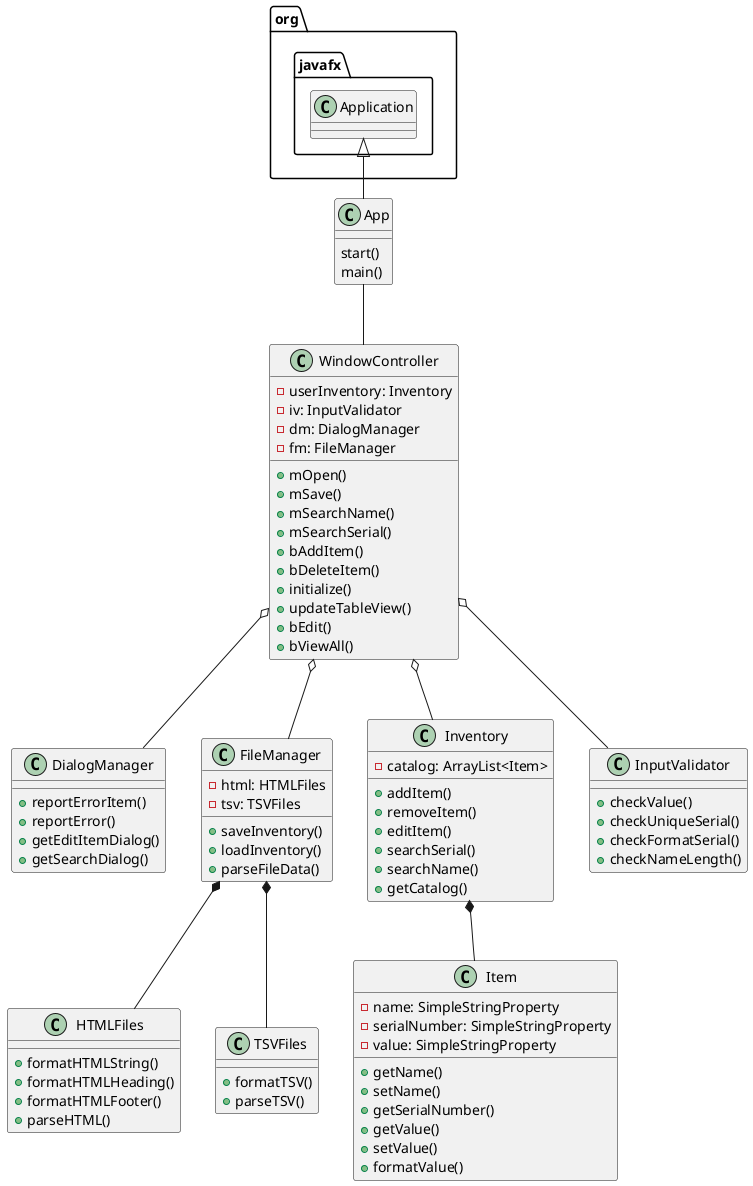 @startuml
class App{
start()
main()
}

class WindowController{
- userInventory: Inventory
- iv: InputValidator
- dm: DialogManager
- fm: FileManager

+mOpen()
+mSave()
+mSearchName()
+mSearchSerial()
+bAddItem()
+bDeleteItem()
+initialize()
+updateTableView()
+bEdit()
+bViewAll()

}

class DialogManager{
+reportErrorItem()
+reportError()
+getEditItemDialog()
+getSearchDialog()
}

class FileManager{
-html: HTMLFiles
-tsv: TSVFiles
+saveInventory()
+loadInventory()
+parseFileData()
}

class Inventory{
- catalog: ArrayList<Item>

+addItem()
+removeItem()
+editItem()
+searchSerial()
+searchName()
+getCatalog()
}

class Item{
-name: SimpleStringProperty
-serialNumber: SimpleStringProperty
-value: SimpleStringProperty

+getName()
+setName()
+getSerialNumber()
+getValue()
+setValue()
+formatValue()
}

class InputValidator{
+ checkValue()
+ checkUniqueSerial()
+ checkFormatSerial()
+ checkNameLength()
}

class HTMLFiles{
+formatHTMLString()
+formatHTMLHeading()
+formatHTMLFooter()
+parseHTML()
}

class TSVFiles{
+formatTSV()
+parseTSV()
}


org.javafx.Application <|-- App
App -- WindowController
WindowController o-- DialogManager
WindowController o-- FileManager
WindowController o-- Inventory
Inventory *-- Item
WindowController o-- InputValidator
FileManager *-- HTMLFiles
FileManager *-- TSVFiles
@enduml